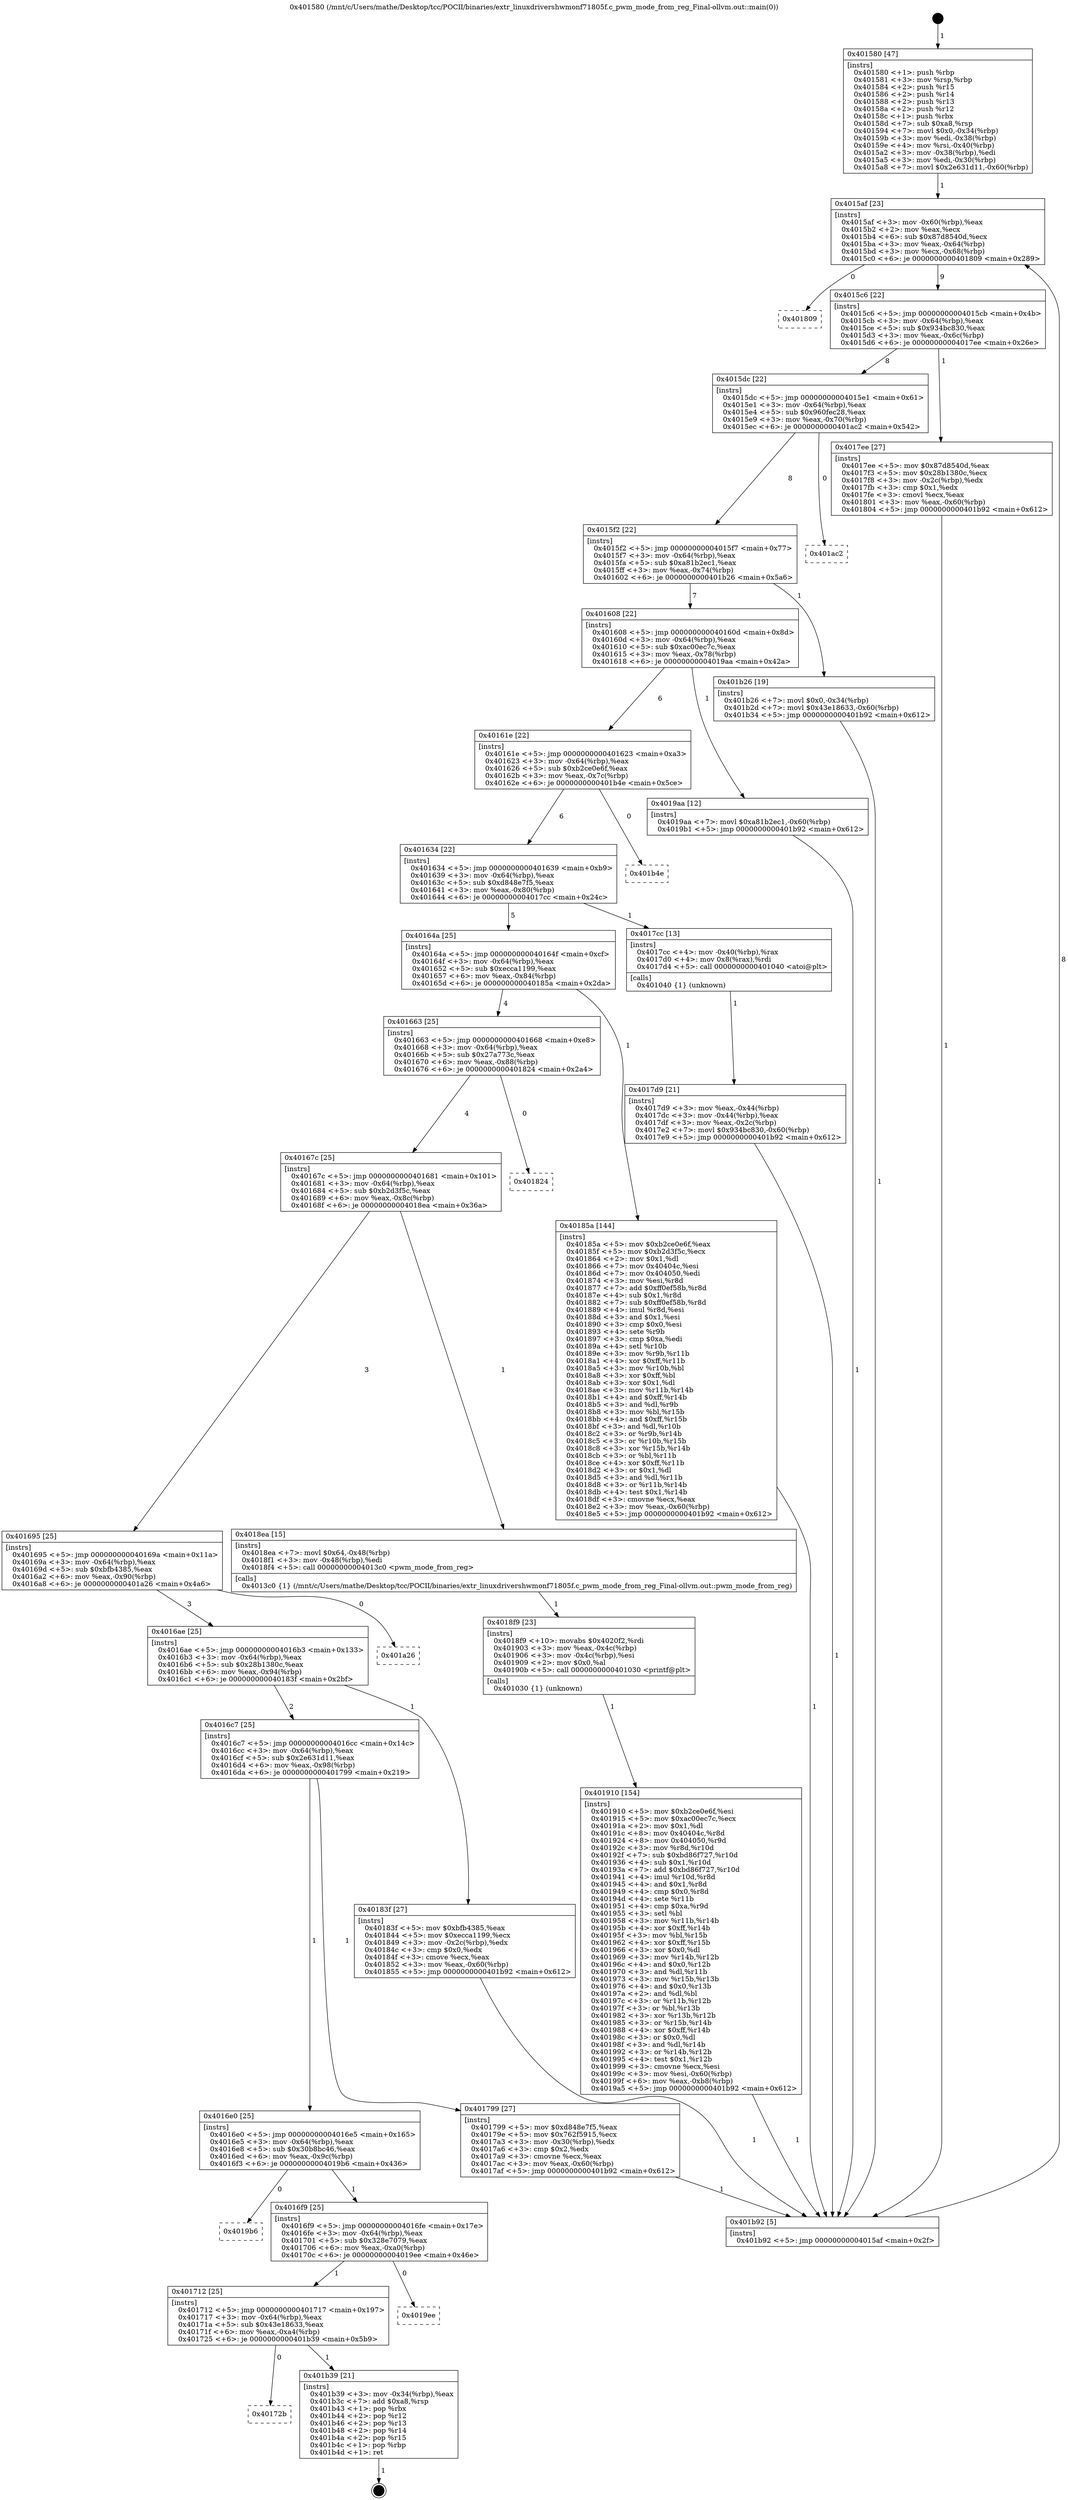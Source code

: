 digraph "0x401580" {
  label = "0x401580 (/mnt/c/Users/mathe/Desktop/tcc/POCII/binaries/extr_linuxdrivershwmonf71805f.c_pwm_mode_from_reg_Final-ollvm.out::main(0))"
  labelloc = "t"
  node[shape=record]

  Entry [label="",width=0.3,height=0.3,shape=circle,fillcolor=black,style=filled]
  "0x4015af" [label="{
     0x4015af [23]\l
     | [instrs]\l
     &nbsp;&nbsp;0x4015af \<+3\>: mov -0x60(%rbp),%eax\l
     &nbsp;&nbsp;0x4015b2 \<+2\>: mov %eax,%ecx\l
     &nbsp;&nbsp;0x4015b4 \<+6\>: sub $0x87d8540d,%ecx\l
     &nbsp;&nbsp;0x4015ba \<+3\>: mov %eax,-0x64(%rbp)\l
     &nbsp;&nbsp;0x4015bd \<+3\>: mov %ecx,-0x68(%rbp)\l
     &nbsp;&nbsp;0x4015c0 \<+6\>: je 0000000000401809 \<main+0x289\>\l
  }"]
  "0x401809" [label="{
     0x401809\l
  }", style=dashed]
  "0x4015c6" [label="{
     0x4015c6 [22]\l
     | [instrs]\l
     &nbsp;&nbsp;0x4015c6 \<+5\>: jmp 00000000004015cb \<main+0x4b\>\l
     &nbsp;&nbsp;0x4015cb \<+3\>: mov -0x64(%rbp),%eax\l
     &nbsp;&nbsp;0x4015ce \<+5\>: sub $0x934bc830,%eax\l
     &nbsp;&nbsp;0x4015d3 \<+3\>: mov %eax,-0x6c(%rbp)\l
     &nbsp;&nbsp;0x4015d6 \<+6\>: je 00000000004017ee \<main+0x26e\>\l
  }"]
  Exit [label="",width=0.3,height=0.3,shape=circle,fillcolor=black,style=filled,peripheries=2]
  "0x4017ee" [label="{
     0x4017ee [27]\l
     | [instrs]\l
     &nbsp;&nbsp;0x4017ee \<+5\>: mov $0x87d8540d,%eax\l
     &nbsp;&nbsp;0x4017f3 \<+5\>: mov $0x28b1380c,%ecx\l
     &nbsp;&nbsp;0x4017f8 \<+3\>: mov -0x2c(%rbp),%edx\l
     &nbsp;&nbsp;0x4017fb \<+3\>: cmp $0x1,%edx\l
     &nbsp;&nbsp;0x4017fe \<+3\>: cmovl %ecx,%eax\l
     &nbsp;&nbsp;0x401801 \<+3\>: mov %eax,-0x60(%rbp)\l
     &nbsp;&nbsp;0x401804 \<+5\>: jmp 0000000000401b92 \<main+0x612\>\l
  }"]
  "0x4015dc" [label="{
     0x4015dc [22]\l
     | [instrs]\l
     &nbsp;&nbsp;0x4015dc \<+5\>: jmp 00000000004015e1 \<main+0x61\>\l
     &nbsp;&nbsp;0x4015e1 \<+3\>: mov -0x64(%rbp),%eax\l
     &nbsp;&nbsp;0x4015e4 \<+5\>: sub $0x960fec28,%eax\l
     &nbsp;&nbsp;0x4015e9 \<+3\>: mov %eax,-0x70(%rbp)\l
     &nbsp;&nbsp;0x4015ec \<+6\>: je 0000000000401ac2 \<main+0x542\>\l
  }"]
  "0x40172b" [label="{
     0x40172b\l
  }", style=dashed]
  "0x401ac2" [label="{
     0x401ac2\l
  }", style=dashed]
  "0x4015f2" [label="{
     0x4015f2 [22]\l
     | [instrs]\l
     &nbsp;&nbsp;0x4015f2 \<+5\>: jmp 00000000004015f7 \<main+0x77\>\l
     &nbsp;&nbsp;0x4015f7 \<+3\>: mov -0x64(%rbp),%eax\l
     &nbsp;&nbsp;0x4015fa \<+5\>: sub $0xa81b2ec1,%eax\l
     &nbsp;&nbsp;0x4015ff \<+3\>: mov %eax,-0x74(%rbp)\l
     &nbsp;&nbsp;0x401602 \<+6\>: je 0000000000401b26 \<main+0x5a6\>\l
  }"]
  "0x401b39" [label="{
     0x401b39 [21]\l
     | [instrs]\l
     &nbsp;&nbsp;0x401b39 \<+3\>: mov -0x34(%rbp),%eax\l
     &nbsp;&nbsp;0x401b3c \<+7\>: add $0xa8,%rsp\l
     &nbsp;&nbsp;0x401b43 \<+1\>: pop %rbx\l
     &nbsp;&nbsp;0x401b44 \<+2\>: pop %r12\l
     &nbsp;&nbsp;0x401b46 \<+2\>: pop %r13\l
     &nbsp;&nbsp;0x401b48 \<+2\>: pop %r14\l
     &nbsp;&nbsp;0x401b4a \<+2\>: pop %r15\l
     &nbsp;&nbsp;0x401b4c \<+1\>: pop %rbp\l
     &nbsp;&nbsp;0x401b4d \<+1\>: ret\l
  }"]
  "0x401b26" [label="{
     0x401b26 [19]\l
     | [instrs]\l
     &nbsp;&nbsp;0x401b26 \<+7\>: movl $0x0,-0x34(%rbp)\l
     &nbsp;&nbsp;0x401b2d \<+7\>: movl $0x43e18633,-0x60(%rbp)\l
     &nbsp;&nbsp;0x401b34 \<+5\>: jmp 0000000000401b92 \<main+0x612\>\l
  }"]
  "0x401608" [label="{
     0x401608 [22]\l
     | [instrs]\l
     &nbsp;&nbsp;0x401608 \<+5\>: jmp 000000000040160d \<main+0x8d\>\l
     &nbsp;&nbsp;0x40160d \<+3\>: mov -0x64(%rbp),%eax\l
     &nbsp;&nbsp;0x401610 \<+5\>: sub $0xac00ec7c,%eax\l
     &nbsp;&nbsp;0x401615 \<+3\>: mov %eax,-0x78(%rbp)\l
     &nbsp;&nbsp;0x401618 \<+6\>: je 00000000004019aa \<main+0x42a\>\l
  }"]
  "0x401712" [label="{
     0x401712 [25]\l
     | [instrs]\l
     &nbsp;&nbsp;0x401712 \<+5\>: jmp 0000000000401717 \<main+0x197\>\l
     &nbsp;&nbsp;0x401717 \<+3\>: mov -0x64(%rbp),%eax\l
     &nbsp;&nbsp;0x40171a \<+5\>: sub $0x43e18633,%eax\l
     &nbsp;&nbsp;0x40171f \<+6\>: mov %eax,-0xa4(%rbp)\l
     &nbsp;&nbsp;0x401725 \<+6\>: je 0000000000401b39 \<main+0x5b9\>\l
  }"]
  "0x4019aa" [label="{
     0x4019aa [12]\l
     | [instrs]\l
     &nbsp;&nbsp;0x4019aa \<+7\>: movl $0xa81b2ec1,-0x60(%rbp)\l
     &nbsp;&nbsp;0x4019b1 \<+5\>: jmp 0000000000401b92 \<main+0x612\>\l
  }"]
  "0x40161e" [label="{
     0x40161e [22]\l
     | [instrs]\l
     &nbsp;&nbsp;0x40161e \<+5\>: jmp 0000000000401623 \<main+0xa3\>\l
     &nbsp;&nbsp;0x401623 \<+3\>: mov -0x64(%rbp),%eax\l
     &nbsp;&nbsp;0x401626 \<+5\>: sub $0xb2ce0e6f,%eax\l
     &nbsp;&nbsp;0x40162b \<+3\>: mov %eax,-0x7c(%rbp)\l
     &nbsp;&nbsp;0x40162e \<+6\>: je 0000000000401b4e \<main+0x5ce\>\l
  }"]
  "0x4019ee" [label="{
     0x4019ee\l
  }", style=dashed]
  "0x401b4e" [label="{
     0x401b4e\l
  }", style=dashed]
  "0x401634" [label="{
     0x401634 [22]\l
     | [instrs]\l
     &nbsp;&nbsp;0x401634 \<+5\>: jmp 0000000000401639 \<main+0xb9\>\l
     &nbsp;&nbsp;0x401639 \<+3\>: mov -0x64(%rbp),%eax\l
     &nbsp;&nbsp;0x40163c \<+5\>: sub $0xd848e7f5,%eax\l
     &nbsp;&nbsp;0x401641 \<+3\>: mov %eax,-0x80(%rbp)\l
     &nbsp;&nbsp;0x401644 \<+6\>: je 00000000004017cc \<main+0x24c\>\l
  }"]
  "0x4016f9" [label="{
     0x4016f9 [25]\l
     | [instrs]\l
     &nbsp;&nbsp;0x4016f9 \<+5\>: jmp 00000000004016fe \<main+0x17e\>\l
     &nbsp;&nbsp;0x4016fe \<+3\>: mov -0x64(%rbp),%eax\l
     &nbsp;&nbsp;0x401701 \<+5\>: sub $0x328e7079,%eax\l
     &nbsp;&nbsp;0x401706 \<+6\>: mov %eax,-0xa0(%rbp)\l
     &nbsp;&nbsp;0x40170c \<+6\>: je 00000000004019ee \<main+0x46e\>\l
  }"]
  "0x4017cc" [label="{
     0x4017cc [13]\l
     | [instrs]\l
     &nbsp;&nbsp;0x4017cc \<+4\>: mov -0x40(%rbp),%rax\l
     &nbsp;&nbsp;0x4017d0 \<+4\>: mov 0x8(%rax),%rdi\l
     &nbsp;&nbsp;0x4017d4 \<+5\>: call 0000000000401040 \<atoi@plt\>\l
     | [calls]\l
     &nbsp;&nbsp;0x401040 \{1\} (unknown)\l
  }"]
  "0x40164a" [label="{
     0x40164a [25]\l
     | [instrs]\l
     &nbsp;&nbsp;0x40164a \<+5\>: jmp 000000000040164f \<main+0xcf\>\l
     &nbsp;&nbsp;0x40164f \<+3\>: mov -0x64(%rbp),%eax\l
     &nbsp;&nbsp;0x401652 \<+5\>: sub $0xecca1199,%eax\l
     &nbsp;&nbsp;0x401657 \<+6\>: mov %eax,-0x84(%rbp)\l
     &nbsp;&nbsp;0x40165d \<+6\>: je 000000000040185a \<main+0x2da\>\l
  }"]
  "0x4019b6" [label="{
     0x4019b6\l
  }", style=dashed]
  "0x40185a" [label="{
     0x40185a [144]\l
     | [instrs]\l
     &nbsp;&nbsp;0x40185a \<+5\>: mov $0xb2ce0e6f,%eax\l
     &nbsp;&nbsp;0x40185f \<+5\>: mov $0xb2d3f5c,%ecx\l
     &nbsp;&nbsp;0x401864 \<+2\>: mov $0x1,%dl\l
     &nbsp;&nbsp;0x401866 \<+7\>: mov 0x40404c,%esi\l
     &nbsp;&nbsp;0x40186d \<+7\>: mov 0x404050,%edi\l
     &nbsp;&nbsp;0x401874 \<+3\>: mov %esi,%r8d\l
     &nbsp;&nbsp;0x401877 \<+7\>: add $0xff0ef58b,%r8d\l
     &nbsp;&nbsp;0x40187e \<+4\>: sub $0x1,%r8d\l
     &nbsp;&nbsp;0x401882 \<+7\>: sub $0xff0ef58b,%r8d\l
     &nbsp;&nbsp;0x401889 \<+4\>: imul %r8d,%esi\l
     &nbsp;&nbsp;0x40188d \<+3\>: and $0x1,%esi\l
     &nbsp;&nbsp;0x401890 \<+3\>: cmp $0x0,%esi\l
     &nbsp;&nbsp;0x401893 \<+4\>: sete %r9b\l
     &nbsp;&nbsp;0x401897 \<+3\>: cmp $0xa,%edi\l
     &nbsp;&nbsp;0x40189a \<+4\>: setl %r10b\l
     &nbsp;&nbsp;0x40189e \<+3\>: mov %r9b,%r11b\l
     &nbsp;&nbsp;0x4018a1 \<+4\>: xor $0xff,%r11b\l
     &nbsp;&nbsp;0x4018a5 \<+3\>: mov %r10b,%bl\l
     &nbsp;&nbsp;0x4018a8 \<+3\>: xor $0xff,%bl\l
     &nbsp;&nbsp;0x4018ab \<+3\>: xor $0x1,%dl\l
     &nbsp;&nbsp;0x4018ae \<+3\>: mov %r11b,%r14b\l
     &nbsp;&nbsp;0x4018b1 \<+4\>: and $0xff,%r14b\l
     &nbsp;&nbsp;0x4018b5 \<+3\>: and %dl,%r9b\l
     &nbsp;&nbsp;0x4018b8 \<+3\>: mov %bl,%r15b\l
     &nbsp;&nbsp;0x4018bb \<+4\>: and $0xff,%r15b\l
     &nbsp;&nbsp;0x4018bf \<+3\>: and %dl,%r10b\l
     &nbsp;&nbsp;0x4018c2 \<+3\>: or %r9b,%r14b\l
     &nbsp;&nbsp;0x4018c5 \<+3\>: or %r10b,%r15b\l
     &nbsp;&nbsp;0x4018c8 \<+3\>: xor %r15b,%r14b\l
     &nbsp;&nbsp;0x4018cb \<+3\>: or %bl,%r11b\l
     &nbsp;&nbsp;0x4018ce \<+4\>: xor $0xff,%r11b\l
     &nbsp;&nbsp;0x4018d2 \<+3\>: or $0x1,%dl\l
     &nbsp;&nbsp;0x4018d5 \<+3\>: and %dl,%r11b\l
     &nbsp;&nbsp;0x4018d8 \<+3\>: or %r11b,%r14b\l
     &nbsp;&nbsp;0x4018db \<+4\>: test $0x1,%r14b\l
     &nbsp;&nbsp;0x4018df \<+3\>: cmovne %ecx,%eax\l
     &nbsp;&nbsp;0x4018e2 \<+3\>: mov %eax,-0x60(%rbp)\l
     &nbsp;&nbsp;0x4018e5 \<+5\>: jmp 0000000000401b92 \<main+0x612\>\l
  }"]
  "0x401663" [label="{
     0x401663 [25]\l
     | [instrs]\l
     &nbsp;&nbsp;0x401663 \<+5\>: jmp 0000000000401668 \<main+0xe8\>\l
     &nbsp;&nbsp;0x401668 \<+3\>: mov -0x64(%rbp),%eax\l
     &nbsp;&nbsp;0x40166b \<+5\>: sub $0x27a773c,%eax\l
     &nbsp;&nbsp;0x401670 \<+6\>: mov %eax,-0x88(%rbp)\l
     &nbsp;&nbsp;0x401676 \<+6\>: je 0000000000401824 \<main+0x2a4\>\l
  }"]
  "0x401910" [label="{
     0x401910 [154]\l
     | [instrs]\l
     &nbsp;&nbsp;0x401910 \<+5\>: mov $0xb2ce0e6f,%esi\l
     &nbsp;&nbsp;0x401915 \<+5\>: mov $0xac00ec7c,%ecx\l
     &nbsp;&nbsp;0x40191a \<+2\>: mov $0x1,%dl\l
     &nbsp;&nbsp;0x40191c \<+8\>: mov 0x40404c,%r8d\l
     &nbsp;&nbsp;0x401924 \<+8\>: mov 0x404050,%r9d\l
     &nbsp;&nbsp;0x40192c \<+3\>: mov %r8d,%r10d\l
     &nbsp;&nbsp;0x40192f \<+7\>: sub $0xbd86f727,%r10d\l
     &nbsp;&nbsp;0x401936 \<+4\>: sub $0x1,%r10d\l
     &nbsp;&nbsp;0x40193a \<+7\>: add $0xbd86f727,%r10d\l
     &nbsp;&nbsp;0x401941 \<+4\>: imul %r10d,%r8d\l
     &nbsp;&nbsp;0x401945 \<+4\>: and $0x1,%r8d\l
     &nbsp;&nbsp;0x401949 \<+4\>: cmp $0x0,%r8d\l
     &nbsp;&nbsp;0x40194d \<+4\>: sete %r11b\l
     &nbsp;&nbsp;0x401951 \<+4\>: cmp $0xa,%r9d\l
     &nbsp;&nbsp;0x401955 \<+3\>: setl %bl\l
     &nbsp;&nbsp;0x401958 \<+3\>: mov %r11b,%r14b\l
     &nbsp;&nbsp;0x40195b \<+4\>: xor $0xff,%r14b\l
     &nbsp;&nbsp;0x40195f \<+3\>: mov %bl,%r15b\l
     &nbsp;&nbsp;0x401962 \<+4\>: xor $0xff,%r15b\l
     &nbsp;&nbsp;0x401966 \<+3\>: xor $0x0,%dl\l
     &nbsp;&nbsp;0x401969 \<+3\>: mov %r14b,%r12b\l
     &nbsp;&nbsp;0x40196c \<+4\>: and $0x0,%r12b\l
     &nbsp;&nbsp;0x401970 \<+3\>: and %dl,%r11b\l
     &nbsp;&nbsp;0x401973 \<+3\>: mov %r15b,%r13b\l
     &nbsp;&nbsp;0x401976 \<+4\>: and $0x0,%r13b\l
     &nbsp;&nbsp;0x40197a \<+2\>: and %dl,%bl\l
     &nbsp;&nbsp;0x40197c \<+3\>: or %r11b,%r12b\l
     &nbsp;&nbsp;0x40197f \<+3\>: or %bl,%r13b\l
     &nbsp;&nbsp;0x401982 \<+3\>: xor %r13b,%r12b\l
     &nbsp;&nbsp;0x401985 \<+3\>: or %r15b,%r14b\l
     &nbsp;&nbsp;0x401988 \<+4\>: xor $0xff,%r14b\l
     &nbsp;&nbsp;0x40198c \<+3\>: or $0x0,%dl\l
     &nbsp;&nbsp;0x40198f \<+3\>: and %dl,%r14b\l
     &nbsp;&nbsp;0x401992 \<+3\>: or %r14b,%r12b\l
     &nbsp;&nbsp;0x401995 \<+4\>: test $0x1,%r12b\l
     &nbsp;&nbsp;0x401999 \<+3\>: cmovne %ecx,%esi\l
     &nbsp;&nbsp;0x40199c \<+3\>: mov %esi,-0x60(%rbp)\l
     &nbsp;&nbsp;0x40199f \<+6\>: mov %eax,-0xb8(%rbp)\l
     &nbsp;&nbsp;0x4019a5 \<+5\>: jmp 0000000000401b92 \<main+0x612\>\l
  }"]
  "0x401824" [label="{
     0x401824\l
  }", style=dashed]
  "0x40167c" [label="{
     0x40167c [25]\l
     | [instrs]\l
     &nbsp;&nbsp;0x40167c \<+5\>: jmp 0000000000401681 \<main+0x101\>\l
     &nbsp;&nbsp;0x401681 \<+3\>: mov -0x64(%rbp),%eax\l
     &nbsp;&nbsp;0x401684 \<+5\>: sub $0xb2d3f5c,%eax\l
     &nbsp;&nbsp;0x401689 \<+6\>: mov %eax,-0x8c(%rbp)\l
     &nbsp;&nbsp;0x40168f \<+6\>: je 00000000004018ea \<main+0x36a\>\l
  }"]
  "0x4018f9" [label="{
     0x4018f9 [23]\l
     | [instrs]\l
     &nbsp;&nbsp;0x4018f9 \<+10\>: movabs $0x4020f2,%rdi\l
     &nbsp;&nbsp;0x401903 \<+3\>: mov %eax,-0x4c(%rbp)\l
     &nbsp;&nbsp;0x401906 \<+3\>: mov -0x4c(%rbp),%esi\l
     &nbsp;&nbsp;0x401909 \<+2\>: mov $0x0,%al\l
     &nbsp;&nbsp;0x40190b \<+5\>: call 0000000000401030 \<printf@plt\>\l
     | [calls]\l
     &nbsp;&nbsp;0x401030 \{1\} (unknown)\l
  }"]
  "0x4018ea" [label="{
     0x4018ea [15]\l
     | [instrs]\l
     &nbsp;&nbsp;0x4018ea \<+7\>: movl $0x64,-0x48(%rbp)\l
     &nbsp;&nbsp;0x4018f1 \<+3\>: mov -0x48(%rbp),%edi\l
     &nbsp;&nbsp;0x4018f4 \<+5\>: call 00000000004013c0 \<pwm_mode_from_reg\>\l
     | [calls]\l
     &nbsp;&nbsp;0x4013c0 \{1\} (/mnt/c/Users/mathe/Desktop/tcc/POCII/binaries/extr_linuxdrivershwmonf71805f.c_pwm_mode_from_reg_Final-ollvm.out::pwm_mode_from_reg)\l
  }"]
  "0x401695" [label="{
     0x401695 [25]\l
     | [instrs]\l
     &nbsp;&nbsp;0x401695 \<+5\>: jmp 000000000040169a \<main+0x11a\>\l
     &nbsp;&nbsp;0x40169a \<+3\>: mov -0x64(%rbp),%eax\l
     &nbsp;&nbsp;0x40169d \<+5\>: sub $0xbfb4385,%eax\l
     &nbsp;&nbsp;0x4016a2 \<+6\>: mov %eax,-0x90(%rbp)\l
     &nbsp;&nbsp;0x4016a8 \<+6\>: je 0000000000401a26 \<main+0x4a6\>\l
  }"]
  "0x4017d9" [label="{
     0x4017d9 [21]\l
     | [instrs]\l
     &nbsp;&nbsp;0x4017d9 \<+3\>: mov %eax,-0x44(%rbp)\l
     &nbsp;&nbsp;0x4017dc \<+3\>: mov -0x44(%rbp),%eax\l
     &nbsp;&nbsp;0x4017df \<+3\>: mov %eax,-0x2c(%rbp)\l
     &nbsp;&nbsp;0x4017e2 \<+7\>: movl $0x934bc830,-0x60(%rbp)\l
     &nbsp;&nbsp;0x4017e9 \<+5\>: jmp 0000000000401b92 \<main+0x612\>\l
  }"]
  "0x401a26" [label="{
     0x401a26\l
  }", style=dashed]
  "0x4016ae" [label="{
     0x4016ae [25]\l
     | [instrs]\l
     &nbsp;&nbsp;0x4016ae \<+5\>: jmp 00000000004016b3 \<main+0x133\>\l
     &nbsp;&nbsp;0x4016b3 \<+3\>: mov -0x64(%rbp),%eax\l
     &nbsp;&nbsp;0x4016b6 \<+5\>: sub $0x28b1380c,%eax\l
     &nbsp;&nbsp;0x4016bb \<+6\>: mov %eax,-0x94(%rbp)\l
     &nbsp;&nbsp;0x4016c1 \<+6\>: je 000000000040183f \<main+0x2bf\>\l
  }"]
  "0x401580" [label="{
     0x401580 [47]\l
     | [instrs]\l
     &nbsp;&nbsp;0x401580 \<+1\>: push %rbp\l
     &nbsp;&nbsp;0x401581 \<+3\>: mov %rsp,%rbp\l
     &nbsp;&nbsp;0x401584 \<+2\>: push %r15\l
     &nbsp;&nbsp;0x401586 \<+2\>: push %r14\l
     &nbsp;&nbsp;0x401588 \<+2\>: push %r13\l
     &nbsp;&nbsp;0x40158a \<+2\>: push %r12\l
     &nbsp;&nbsp;0x40158c \<+1\>: push %rbx\l
     &nbsp;&nbsp;0x40158d \<+7\>: sub $0xa8,%rsp\l
     &nbsp;&nbsp;0x401594 \<+7\>: movl $0x0,-0x34(%rbp)\l
     &nbsp;&nbsp;0x40159b \<+3\>: mov %edi,-0x38(%rbp)\l
     &nbsp;&nbsp;0x40159e \<+4\>: mov %rsi,-0x40(%rbp)\l
     &nbsp;&nbsp;0x4015a2 \<+3\>: mov -0x38(%rbp),%edi\l
     &nbsp;&nbsp;0x4015a5 \<+3\>: mov %edi,-0x30(%rbp)\l
     &nbsp;&nbsp;0x4015a8 \<+7\>: movl $0x2e631d11,-0x60(%rbp)\l
  }"]
  "0x40183f" [label="{
     0x40183f [27]\l
     | [instrs]\l
     &nbsp;&nbsp;0x40183f \<+5\>: mov $0xbfb4385,%eax\l
     &nbsp;&nbsp;0x401844 \<+5\>: mov $0xecca1199,%ecx\l
     &nbsp;&nbsp;0x401849 \<+3\>: mov -0x2c(%rbp),%edx\l
     &nbsp;&nbsp;0x40184c \<+3\>: cmp $0x0,%edx\l
     &nbsp;&nbsp;0x40184f \<+3\>: cmove %ecx,%eax\l
     &nbsp;&nbsp;0x401852 \<+3\>: mov %eax,-0x60(%rbp)\l
     &nbsp;&nbsp;0x401855 \<+5\>: jmp 0000000000401b92 \<main+0x612\>\l
  }"]
  "0x4016c7" [label="{
     0x4016c7 [25]\l
     | [instrs]\l
     &nbsp;&nbsp;0x4016c7 \<+5\>: jmp 00000000004016cc \<main+0x14c\>\l
     &nbsp;&nbsp;0x4016cc \<+3\>: mov -0x64(%rbp),%eax\l
     &nbsp;&nbsp;0x4016cf \<+5\>: sub $0x2e631d11,%eax\l
     &nbsp;&nbsp;0x4016d4 \<+6\>: mov %eax,-0x98(%rbp)\l
     &nbsp;&nbsp;0x4016da \<+6\>: je 0000000000401799 \<main+0x219\>\l
  }"]
  "0x401b92" [label="{
     0x401b92 [5]\l
     | [instrs]\l
     &nbsp;&nbsp;0x401b92 \<+5\>: jmp 00000000004015af \<main+0x2f\>\l
  }"]
  "0x401799" [label="{
     0x401799 [27]\l
     | [instrs]\l
     &nbsp;&nbsp;0x401799 \<+5\>: mov $0xd848e7f5,%eax\l
     &nbsp;&nbsp;0x40179e \<+5\>: mov $0x762f5915,%ecx\l
     &nbsp;&nbsp;0x4017a3 \<+3\>: mov -0x30(%rbp),%edx\l
     &nbsp;&nbsp;0x4017a6 \<+3\>: cmp $0x2,%edx\l
     &nbsp;&nbsp;0x4017a9 \<+3\>: cmovne %ecx,%eax\l
     &nbsp;&nbsp;0x4017ac \<+3\>: mov %eax,-0x60(%rbp)\l
     &nbsp;&nbsp;0x4017af \<+5\>: jmp 0000000000401b92 \<main+0x612\>\l
  }"]
  "0x4016e0" [label="{
     0x4016e0 [25]\l
     | [instrs]\l
     &nbsp;&nbsp;0x4016e0 \<+5\>: jmp 00000000004016e5 \<main+0x165\>\l
     &nbsp;&nbsp;0x4016e5 \<+3\>: mov -0x64(%rbp),%eax\l
     &nbsp;&nbsp;0x4016e8 \<+5\>: sub $0x30b8bc46,%eax\l
     &nbsp;&nbsp;0x4016ed \<+6\>: mov %eax,-0x9c(%rbp)\l
     &nbsp;&nbsp;0x4016f3 \<+6\>: je 00000000004019b6 \<main+0x436\>\l
  }"]
  Entry -> "0x401580" [label=" 1"]
  "0x4015af" -> "0x401809" [label=" 0"]
  "0x4015af" -> "0x4015c6" [label=" 9"]
  "0x401b39" -> Exit [label=" 1"]
  "0x4015c6" -> "0x4017ee" [label=" 1"]
  "0x4015c6" -> "0x4015dc" [label=" 8"]
  "0x401712" -> "0x40172b" [label=" 0"]
  "0x4015dc" -> "0x401ac2" [label=" 0"]
  "0x4015dc" -> "0x4015f2" [label=" 8"]
  "0x401712" -> "0x401b39" [label=" 1"]
  "0x4015f2" -> "0x401b26" [label=" 1"]
  "0x4015f2" -> "0x401608" [label=" 7"]
  "0x4016f9" -> "0x401712" [label=" 1"]
  "0x401608" -> "0x4019aa" [label=" 1"]
  "0x401608" -> "0x40161e" [label=" 6"]
  "0x4016f9" -> "0x4019ee" [label=" 0"]
  "0x40161e" -> "0x401b4e" [label=" 0"]
  "0x40161e" -> "0x401634" [label=" 6"]
  "0x4016e0" -> "0x4016f9" [label=" 1"]
  "0x401634" -> "0x4017cc" [label=" 1"]
  "0x401634" -> "0x40164a" [label=" 5"]
  "0x4016e0" -> "0x4019b6" [label=" 0"]
  "0x40164a" -> "0x40185a" [label=" 1"]
  "0x40164a" -> "0x401663" [label=" 4"]
  "0x401b26" -> "0x401b92" [label=" 1"]
  "0x401663" -> "0x401824" [label=" 0"]
  "0x401663" -> "0x40167c" [label=" 4"]
  "0x4019aa" -> "0x401b92" [label=" 1"]
  "0x40167c" -> "0x4018ea" [label=" 1"]
  "0x40167c" -> "0x401695" [label=" 3"]
  "0x401910" -> "0x401b92" [label=" 1"]
  "0x401695" -> "0x401a26" [label=" 0"]
  "0x401695" -> "0x4016ae" [label=" 3"]
  "0x4018f9" -> "0x401910" [label=" 1"]
  "0x4016ae" -> "0x40183f" [label=" 1"]
  "0x4016ae" -> "0x4016c7" [label=" 2"]
  "0x4018ea" -> "0x4018f9" [label=" 1"]
  "0x4016c7" -> "0x401799" [label=" 1"]
  "0x4016c7" -> "0x4016e0" [label=" 1"]
  "0x401799" -> "0x401b92" [label=" 1"]
  "0x401580" -> "0x4015af" [label=" 1"]
  "0x401b92" -> "0x4015af" [label=" 8"]
  "0x4017cc" -> "0x4017d9" [label=" 1"]
  "0x4017d9" -> "0x401b92" [label=" 1"]
  "0x4017ee" -> "0x401b92" [label=" 1"]
  "0x40183f" -> "0x401b92" [label=" 1"]
  "0x40185a" -> "0x401b92" [label=" 1"]
}

